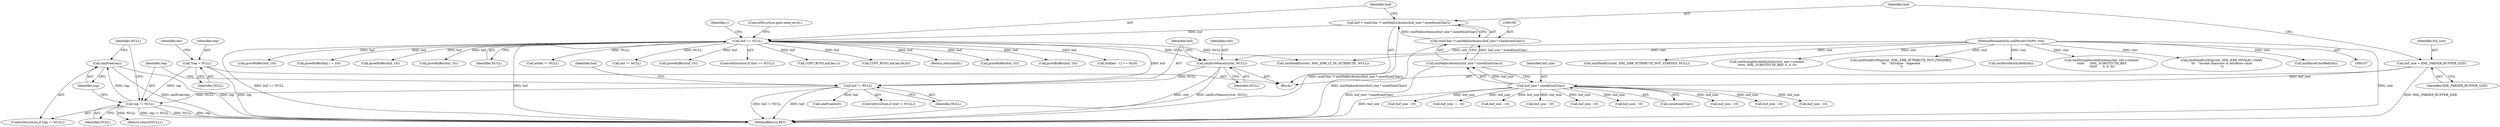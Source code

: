 digraph "0_Chrome_d0947db40187f4708c58e64cbd6013faf9eddeed_0@pointer" {
"1000808" [label="(Call,xmlFree(rep))"];
"1000805" [label="(Call,rep != NULL)"];
"1000121" [label="(Call,*rep = NULL)"];
"1000799" [label="(Call,buf != NULL)"];
"1000195" [label="(Call,buf == NULL)"];
"1000185" [label="(Call,buf = (xmlChar *) xmlMallocAtomic(buf_size * sizeof(xmlChar)))"];
"1000187" [label="(Call,(xmlChar *) xmlMallocAtomic(buf_size * sizeof(xmlChar)))"];
"1000189" [label="(Call,xmlMallocAtomic(buf_size * sizeof(xmlChar)))"];
"1000190" [label="(Call,buf_size * sizeof(xmlChar))"];
"1000182" [label="(Call,buf_size = XML_PARSER_BUFFER_SIZE)"];
"1000795" [label="(Call,xmlErrMemory(ctxt, NULL))"];
"1000108" [label="(MethodParameterIn,xmlParserCtxtPtr ctxt)"];
"1000804" [label="(ControlStructure,if (rep != NULL))"];
"1000275" [label="(Call,growBuffer(buf, 10))"];
"1000183" [label="(Identifier,buf_size)"];
"1000795" [label="(Call,xmlErrMemory(ctxt, NULL))"];
"1000372" [label="(Call,growBuffer(buf, 10))"];
"1000186" [label="(Identifier,buf)"];
"1000368" [label="(Call,buf_size - 10)"];
"1000197" [label="(Identifier,NULL)"];
"1000808" [label="(Call,xmlFree(rep))"];
"1000785" [label="(Call,attlen != NULL)"];
"1000176" [label="(Call,xmlFatalErr(ctxt, XML_ERR_ATTRIBUTE_NOT_STARTED, NULL))"];
"1000807" [label="(Identifier,NULL)"];
"1000344" [label="(Call,ent != NULL)"];
"1000257" [label="(Call,growBuffer(buf, 10))"];
"1000190" [label="(Call,buf_size * sizeof(xmlChar))"];
"1000806" [label="(Identifier,rep)"];
"1000191" [label="(Identifier,buf_size)"];
"1000805" [label="(Call,rep != NULL)"];
"1000123" [label="(Identifier,NULL)"];
"1000687" [label="(Call,buf_size - 10)"];
"1000811" [label="(Identifier,NULL)"];
"1000108" [label="(MethodParameterIn,xmlParserCtxtPtr ctxt)"];
"1000512" [label="(Call,buf_size - 10)"];
"1000111" [label="(Block,)"];
"1000798" [label="(ControlStructure,if (buf != NULL))"];
"1000586" [label="(Call,xmlStringDecodeEntities(ctxt, ent->content,\n\t\t\t\t\t\t  XML_SUBSTITUTE_REF, 0, 0, 0))"];
"1000126" [label="(Identifier,len)"];
"1000801" [label="(Identifier,NULL)"];
"1000192" [label="(Call,sizeof(xmlChar))"];
"1000710" [label="(Call,buf_size - 10)"];
"1000802" [label="(Call,xmlFree(buf))"];
"1000778" [label="(Call,xmlFatalErrMsg(ctxt, XML_ERR_ATTRIBUTE_NOT_FINISHED,\n\t\t\t   \"AttValue: ' expected\n\"))"];
"1000809" [label="(Identifier,rep)"];
"1000194" [label="(ControlStructure,if (buf == NULL))"];
"1000799" [label="(Call,buf != NULL)"];
"1000185" [label="(Call,buf = (xmlChar *) xmlMallocAtomic(buf_size * sizeof(xmlChar)))"];
"1000702" [label="(Call,COPY_BUF(l,buf,len,c))"];
"1000679" [label="(Call,COPY_BUF(l,buf,len,0x20))"];
"1000792" [label="(Return,return(buf);)"];
"1000812" [label="(MethodReturn,RET)"];
"1000198" [label="(ControlStructure,goto mem_error;)"];
"1000800" [label="(Identifier,buf)"];
"1000189" [label="(Call,xmlMallocAtomic(buf_size * sizeof(xmlChar)))"];
"1000184" [label="(Identifier,XML_PARSER_BUFFER_SIZE)"];
"1000200" [label="(Identifier,c)"];
"1000797" [label="(Identifier,NULL)"];
"1000337" [label="(Call,xmlParseEntityRef(ctxt))"];
"1000195" [label="(Call,buf == NULL)"];
"1000810" [label="(Return,return(NULL);)"];
"1000529" [label="(Call,buf_size - 10)"];
"1000533" [label="(Call,growBuffer(buf, 10))"];
"1000253" [label="(Call,buf_size - 10)"];
"1000453" [label="(Call,xmlStringDecodeEntities(ctxt, ent->content,\n\t\t\t\t\t\t      XML_SUBSTITUTE_REF,\n\t\t\t\t\t\t      0, 0, 0))"];
"1000516" [label="(Call,growBuffer(buf, 10))"];
"1000182" [label="(Call,buf_size = XML_PARSER_BUFFER_SIZE)"];
"1000122" [label="(Identifier,rep)"];
"1000271" [label="(Call,buf_size - 10)"];
"1000734" [label="(Call,buf[len - 1] == 0x20)"];
"1000753" [label="(Call,xmlFatalErr(ctxt, XML_ERR_LT_IN_ATTRIBUTE, NULL))"];
"1000614" [label="(Call,buf_size - i - 10)"];
"1000317" [label="(Call,buf_size - 10)"];
"1000796" [label="(Identifier,ctxt)"];
"1000321" [label="(Call,growBuffer(buf, 10))"];
"1000121" [label="(Call,*rep = NULL)"];
"1000620" [label="(Call,growBuffer(buf, i + 10))"];
"1000772" [label="(Call,xmlFatalErrMsg(ctxt, XML_ERR_INVALID_CHAR,\n\t\t\t   \"invalid character in attribute value\n\"))"];
"1000238" [label="(Call,xmlParseCharRef(ctxt))"];
"1000187" [label="(Call,(xmlChar *) xmlMallocAtomic(buf_size * sizeof(xmlChar)))"];
"1000803" [label="(Identifier,buf)"];
"1000196" [label="(Identifier,buf)"];
"1000808" -> "1000804"  [label="AST: "];
"1000808" -> "1000809"  [label="CFG: "];
"1000809" -> "1000808"  [label="AST: "];
"1000811" -> "1000808"  [label="CFG: "];
"1000808" -> "1000812"  [label="DDG: xmlFree(rep)"];
"1000808" -> "1000812"  [label="DDG: rep"];
"1000805" -> "1000808"  [label="DDG: rep"];
"1000805" -> "1000804"  [label="AST: "];
"1000805" -> "1000807"  [label="CFG: "];
"1000806" -> "1000805"  [label="AST: "];
"1000807" -> "1000805"  [label="AST: "];
"1000809" -> "1000805"  [label="CFG: "];
"1000811" -> "1000805"  [label="CFG: "];
"1000805" -> "1000812"  [label="DDG: rep != NULL"];
"1000805" -> "1000812"  [label="DDG: NULL"];
"1000805" -> "1000812"  [label="DDG: rep"];
"1000121" -> "1000805"  [label="DDG: rep"];
"1000799" -> "1000805"  [label="DDG: NULL"];
"1000805" -> "1000810"  [label="DDG: NULL"];
"1000121" -> "1000111"  [label="AST: "];
"1000121" -> "1000123"  [label="CFG: "];
"1000122" -> "1000121"  [label="AST: "];
"1000123" -> "1000121"  [label="AST: "];
"1000126" -> "1000121"  [label="CFG: "];
"1000121" -> "1000812"  [label="DDG: rep"];
"1000799" -> "1000798"  [label="AST: "];
"1000799" -> "1000801"  [label="CFG: "];
"1000800" -> "1000799"  [label="AST: "];
"1000801" -> "1000799"  [label="AST: "];
"1000803" -> "1000799"  [label="CFG: "];
"1000806" -> "1000799"  [label="CFG: "];
"1000799" -> "1000812"  [label="DDG: buf"];
"1000799" -> "1000812"  [label="DDG: buf != NULL"];
"1000195" -> "1000799"  [label="DDG: buf"];
"1000795" -> "1000799"  [label="DDG: NULL"];
"1000799" -> "1000802"  [label="DDG: buf"];
"1000195" -> "1000194"  [label="AST: "];
"1000195" -> "1000197"  [label="CFG: "];
"1000196" -> "1000195"  [label="AST: "];
"1000197" -> "1000195"  [label="AST: "];
"1000198" -> "1000195"  [label="CFG: "];
"1000200" -> "1000195"  [label="CFG: "];
"1000195" -> "1000812"  [label="DDG: buf == NULL"];
"1000195" -> "1000812"  [label="DDG: buf"];
"1000185" -> "1000195"  [label="DDG: buf"];
"1000195" -> "1000257"  [label="DDG: buf"];
"1000195" -> "1000275"  [label="DDG: buf"];
"1000195" -> "1000321"  [label="DDG: buf"];
"1000195" -> "1000344"  [label="DDG: NULL"];
"1000195" -> "1000372"  [label="DDG: buf"];
"1000195" -> "1000516"  [label="DDG: buf"];
"1000195" -> "1000533"  [label="DDG: buf"];
"1000195" -> "1000620"  [label="DDG: buf"];
"1000195" -> "1000679"  [label="DDG: buf"];
"1000195" -> "1000702"  [label="DDG: buf"];
"1000195" -> "1000734"  [label="DDG: buf"];
"1000195" -> "1000753"  [label="DDG: NULL"];
"1000195" -> "1000785"  [label="DDG: NULL"];
"1000195" -> "1000792"  [label="DDG: buf"];
"1000195" -> "1000795"  [label="DDG: NULL"];
"1000185" -> "1000111"  [label="AST: "];
"1000185" -> "1000187"  [label="CFG: "];
"1000186" -> "1000185"  [label="AST: "];
"1000187" -> "1000185"  [label="AST: "];
"1000196" -> "1000185"  [label="CFG: "];
"1000185" -> "1000812"  [label="DDG: (xmlChar *) xmlMallocAtomic(buf_size * sizeof(xmlChar))"];
"1000187" -> "1000185"  [label="DDG: xmlMallocAtomic(buf_size * sizeof(xmlChar))"];
"1000187" -> "1000189"  [label="CFG: "];
"1000188" -> "1000187"  [label="AST: "];
"1000189" -> "1000187"  [label="AST: "];
"1000187" -> "1000812"  [label="DDG: xmlMallocAtomic(buf_size * sizeof(xmlChar))"];
"1000189" -> "1000187"  [label="DDG: buf_size * sizeof(xmlChar)"];
"1000189" -> "1000190"  [label="CFG: "];
"1000190" -> "1000189"  [label="AST: "];
"1000189" -> "1000812"  [label="DDG: buf_size * sizeof(xmlChar)"];
"1000190" -> "1000189"  [label="DDG: buf_size"];
"1000190" -> "1000192"  [label="CFG: "];
"1000191" -> "1000190"  [label="AST: "];
"1000192" -> "1000190"  [label="AST: "];
"1000190" -> "1000812"  [label="DDG: buf_size"];
"1000182" -> "1000190"  [label="DDG: buf_size"];
"1000190" -> "1000253"  [label="DDG: buf_size"];
"1000190" -> "1000271"  [label="DDG: buf_size"];
"1000190" -> "1000317"  [label="DDG: buf_size"];
"1000190" -> "1000368"  [label="DDG: buf_size"];
"1000190" -> "1000512"  [label="DDG: buf_size"];
"1000190" -> "1000529"  [label="DDG: buf_size"];
"1000190" -> "1000614"  [label="DDG: buf_size"];
"1000190" -> "1000687"  [label="DDG: buf_size"];
"1000190" -> "1000710"  [label="DDG: buf_size"];
"1000182" -> "1000111"  [label="AST: "];
"1000182" -> "1000184"  [label="CFG: "];
"1000183" -> "1000182"  [label="AST: "];
"1000184" -> "1000182"  [label="AST: "];
"1000186" -> "1000182"  [label="CFG: "];
"1000182" -> "1000812"  [label="DDG: XML_PARSER_BUFFER_SIZE"];
"1000795" -> "1000111"  [label="AST: "];
"1000795" -> "1000797"  [label="CFG: "];
"1000796" -> "1000795"  [label="AST: "];
"1000797" -> "1000795"  [label="AST: "];
"1000800" -> "1000795"  [label="CFG: "];
"1000795" -> "1000812"  [label="DDG: ctxt"];
"1000795" -> "1000812"  [label="DDG: xmlErrMemory(ctxt, NULL)"];
"1000108" -> "1000795"  [label="DDG: ctxt"];
"1000108" -> "1000107"  [label="AST: "];
"1000108" -> "1000812"  [label="DDG: ctxt"];
"1000108" -> "1000176"  [label="DDG: ctxt"];
"1000108" -> "1000238"  [label="DDG: ctxt"];
"1000108" -> "1000337"  [label="DDG: ctxt"];
"1000108" -> "1000453"  [label="DDG: ctxt"];
"1000108" -> "1000586"  [label="DDG: ctxt"];
"1000108" -> "1000753"  [label="DDG: ctxt"];
"1000108" -> "1000772"  [label="DDG: ctxt"];
"1000108" -> "1000778"  [label="DDG: ctxt"];
}
